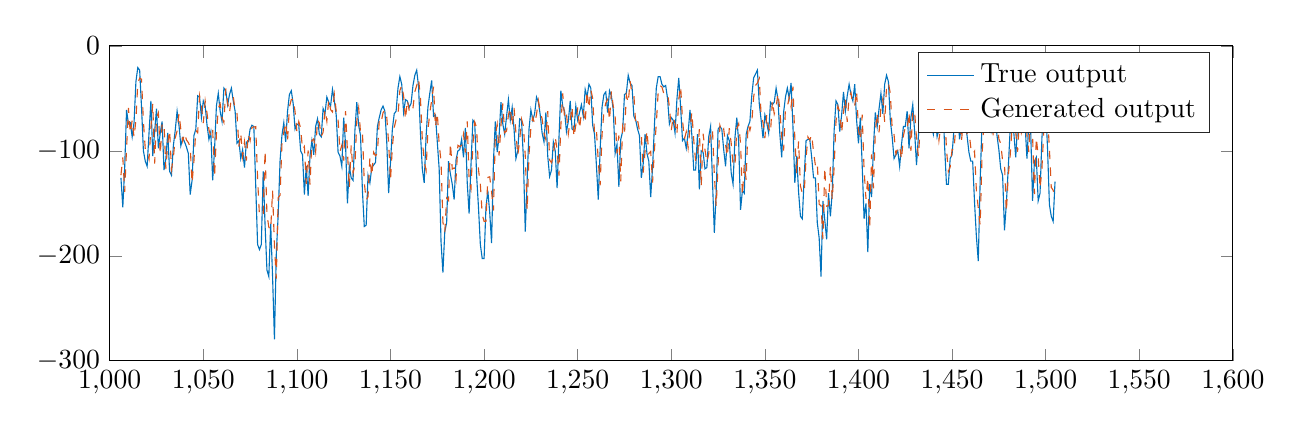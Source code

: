 % This file was created by matlab2tikz.
%
\definecolor{mycolor1}{rgb}{0.0,0.447,0.741}%
\definecolor{mycolor2}{rgb}{0.85,0.325,0.098}%
%
\begin{tikzpicture}

\begin{axis}[%
width=14.264cm,
height=4cm,
at={(0cm,0cm)},
scale only axis,
xmin=1000,
xmax=1600,
ymin=-300,
ymax=0,
axis background/.style={fill=white},
legend style={legend cell align=left, align=left, draw=white!15!black}
]
\addplot [color=mycolor1]
  table[row sep=crcr]{%
1006	-125.732\\
1007	-153.809\\
1008	-115.967\\
1009	-61.035\\
1010	-74.463\\
1011	-73.242\\
1012	-86.67\\
1013	-73.242\\
1014	-34.18\\
1015	-20.752\\
1016	-23.193\\
1017	-58.594\\
1018	-100.098\\
1019	-109.863\\
1020	-114.746\\
1021	-83.008\\
1022	-52.49\\
1023	-104.98\\
1024	-81.787\\
1025	-59.814\\
1026	-97.656\\
1027	-83.008\\
1028	-72.021\\
1029	-118.408\\
1030	-107.422\\
1031	-83.008\\
1032	-119.629\\
1033	-123.291\\
1034	-95.215\\
1035	-80.566\\
1036	-62.256\\
1037	-75.684\\
1038	-95.215\\
1039	-87.891\\
1040	-91.553\\
1041	-96.436\\
1042	-102.539\\
1043	-141.602\\
1044	-128.174\\
1045	-85.449\\
1046	-79.346\\
1047	-47.607\\
1048	-48.828\\
1049	-68.359\\
1050	-52.49\\
1051	-57.373\\
1052	-75.684\\
1053	-89.111\\
1054	-81.787\\
1055	-128.174\\
1056	-98.877\\
1057	-57.373\\
1058	-45.166\\
1059	-62.256\\
1060	-72.021\\
1061	-40.283\\
1062	-42.725\\
1063	-56.152\\
1064	-46.387\\
1065	-40.283\\
1066	-52.49\\
1067	-62.256\\
1068	-92.773\\
1069	-90.332\\
1070	-107.422\\
1071	-98.877\\
1072	-115.967\\
1073	-91.553\\
1074	-91.553\\
1075	-79.346\\
1076	-75.684\\
1077	-76.904\\
1078	-133.057\\
1079	-189.209\\
1080	-194.092\\
1081	-189.209\\
1082	-119.629\\
1083	-170.898\\
1084	-213.623\\
1085	-219.727\\
1086	-169.678\\
1087	-219.727\\
1088	-279.541\\
1089	-197.754\\
1090	-161.133\\
1091	-109.863\\
1092	-85.449\\
1093	-73.242\\
1094	-91.553\\
1095	-62.256\\
1096	-46.387\\
1097	-42.725\\
1098	-54.932\\
1099	-79.346\\
1100	-74.463\\
1101	-75.684\\
1102	-100.098\\
1103	-103.76\\
1104	-141.602\\
1105	-114.746\\
1106	-142.822\\
1107	-104.98\\
1108	-90.332\\
1109	-103.76\\
1110	-76.904\\
1111	-69.58\\
1112	-84.229\\
1113	-86.67\\
1114	-59.814\\
1115	-64.697\\
1116	-48.828\\
1117	-53.711\\
1118	-57.373\\
1119	-41.504\\
1120	-52.49\\
1121	-65.918\\
1122	-101.318\\
1123	-104.98\\
1124	-114.746\\
1125	-68.359\\
1126	-93.994\\
1127	-150.146\\
1128	-114.746\\
1129	-125.732\\
1130	-128.174\\
1131	-80.566\\
1132	-53.711\\
1133	-75.684\\
1134	-85.449\\
1135	-137.939\\
1136	-172.119\\
1137	-170.898\\
1138	-123.291\\
1139	-130.615\\
1140	-115.967\\
1141	-113.525\\
1142	-111.084\\
1143	-76.904\\
1144	-68.359\\
1145	-61.035\\
1146	-57.373\\
1147	-62.256\\
1148	-91.553\\
1149	-140.381\\
1150	-111.084\\
1151	-79.346\\
1152	-64.697\\
1153	-62.256\\
1154	-40.283\\
1155	-29.297\\
1156	-36.621\\
1157	-63.477\\
1158	-51.27\\
1159	-52.49\\
1160	-58.594\\
1161	-54.932\\
1162	-37.842\\
1163	-28.076\\
1164	-23.193\\
1165	-39.063\\
1166	-83.008\\
1167	-117.188\\
1168	-130.615\\
1169	-86.67\\
1170	-58.594\\
1171	-45.166\\
1172	-32.959\\
1173	-67.139\\
1174	-65.918\\
1175	-91.553\\
1176	-117.188\\
1177	-186.768\\
1178	-216.064\\
1179	-177.002\\
1180	-168.457\\
1181	-109.863\\
1182	-122.07\\
1183	-131.836\\
1184	-146.484\\
1185	-108.643\\
1186	-100.098\\
1187	-98.877\\
1188	-89.111\\
1189	-106.201\\
1190	-78.125\\
1191	-130.615\\
1192	-159.912\\
1193	-113.525\\
1194	-70.801\\
1195	-73.242\\
1196	-123.291\\
1197	-153.809\\
1198	-189.209\\
1199	-202.637\\
1200	-202.637\\
1201	-153.809\\
1202	-137.939\\
1203	-158.691\\
1204	-187.988\\
1205	-109.863\\
1206	-72.021\\
1207	-101.318\\
1208	-86.67\\
1209	-53.711\\
1210	-74.463\\
1211	-84.229\\
1212	-67.139\\
1213	-51.27\\
1214	-70.801\\
1215	-58.594\\
1216	-79.346\\
1217	-107.422\\
1218	-100.098\\
1219	-69.58\\
1220	-70.801\\
1221	-107.422\\
1222	-177.002\\
1223	-128.174\\
1224	-79.346\\
1225	-61.035\\
1226	-70.801\\
1227	-64.697\\
1228	-48.828\\
1229	-53.711\\
1230	-65.918\\
1231	-83.008\\
1232	-91.553\\
1233	-63.477\\
1234	-104.98\\
1235	-124.512\\
1236	-118.408\\
1237	-91.553\\
1238	-100.098\\
1239	-135.498\\
1240	-87.891\\
1241	-42.725\\
1242	-57.373\\
1243	-62.256\\
1244	-81.787\\
1245	-72.021\\
1246	-52.49\\
1247	-79.346\\
1248	-80.566\\
1249	-57.373\\
1250	-70.801\\
1251	-63.477\\
1252	-56.152\\
1253	-67.139\\
1254	-41.504\\
1255	-48.828\\
1256	-36.621\\
1257	-40.283\\
1258	-75.684\\
1259	-84.229\\
1260	-113.525\\
1261	-146.484\\
1262	-98.877\\
1263	-58.594\\
1264	-46.387\\
1265	-43.945\\
1266	-63.477\\
1267	-42.725\\
1268	-47.607\\
1269	-61.035\\
1270	-102.539\\
1271	-93.994\\
1272	-134.277\\
1273	-89.111\\
1274	-81.787\\
1275	-46.387\\
1276	-45.166\\
1277	-28.076\\
1278	-35.4\\
1279	-37.842\\
1280	-67.139\\
1281	-70.801\\
1282	-79.346\\
1283	-85.449\\
1284	-125.732\\
1285	-112.305\\
1286	-84.229\\
1287	-102.539\\
1288	-109.863\\
1289	-144.043\\
1290	-115.967\\
1291	-75.684\\
1292	-40.283\\
1293	-29.297\\
1294	-29.297\\
1295	-36.621\\
1296	-39.063\\
1297	-37.842\\
1298	-50.049\\
1299	-74.463\\
1300	-68.359\\
1301	-70.801\\
1302	-83.008\\
1303	-51.27\\
1304	-30.518\\
1305	-58.594\\
1306	-90.332\\
1307	-87.891\\
1308	-97.656\\
1309	-83.008\\
1310	-61.035\\
1311	-85.449\\
1312	-118.408\\
1313	-118.408\\
1314	-84.229\\
1315	-136.719\\
1316	-100.098\\
1317	-101.318\\
1318	-117.188\\
1319	-115.967\\
1320	-86.67\\
1321	-76.904\\
1322	-128.174\\
1323	-178.223\\
1324	-139.16\\
1325	-79.346\\
1326	-76.904\\
1327	-79.346\\
1328	-98.877\\
1329	-114.746\\
1330	-85.449\\
1331	-90.332\\
1332	-120.85\\
1333	-131.836\\
1334	-87.891\\
1335	-68.359\\
1336	-91.553\\
1337	-156.25\\
1338	-137.939\\
1339	-140.381\\
1340	-84.229\\
1341	-76.904\\
1342	-72.021\\
1343	-47.607\\
1344	-30.518\\
1345	-26.855\\
1346	-23.193\\
1347	-54.932\\
1348	-70.801\\
1349	-87.891\\
1350	-65.918\\
1351	-73.242\\
1352	-83.008\\
1353	-53.711\\
1354	-56.152\\
1355	-53.711\\
1356	-40.283\\
1357	-51.27\\
1358	-84.229\\
1359	-106.201\\
1360	-63.477\\
1361	-48.828\\
1362	-40.283\\
1363	-50.049\\
1364	-35.4\\
1365	-76.904\\
1366	-130.615\\
1367	-104.98\\
1368	-139.16\\
1369	-162.354\\
1370	-164.795\\
1371	-124.512\\
1372	-90.332\\
1373	-89.111\\
1374	-89.111\\
1375	-106.201\\
1376	-125.732\\
1377	-125.732\\
1378	-168.457\\
1379	-183.105\\
1380	-219.727\\
1381	-147.705\\
1382	-166.016\\
1383	-184.326\\
1384	-140.381\\
1385	-162.354\\
1386	-139.16\\
1387	-80.566\\
1388	-52.49\\
1389	-56.152\\
1390	-81.787\\
1391	-65.918\\
1392	-43.945\\
1393	-62.256\\
1394	-47.607\\
1395	-36.621\\
1396	-46.387\\
1397	-52.49\\
1398	-36.621\\
1399	-70.801\\
1400	-92.773\\
1401	-68.359\\
1402	-114.746\\
1403	-164.795\\
1404	-150.146\\
1405	-196.533\\
1406	-131.836\\
1407	-144.043\\
1408	-96.436\\
1409	-63.477\\
1410	-76.904\\
1411	-59.814\\
1412	-45.166\\
1413	-64.697\\
1414	-36.621\\
1415	-28.076\\
1416	-34.18\\
1417	-70.801\\
1418	-86.67\\
1419	-107.422\\
1420	-103.76\\
1421	-100.098\\
1422	-114.746\\
1423	-93.994\\
1424	-76.904\\
1425	-76.904\\
1426	-62.256\\
1427	-97.656\\
1428	-68.359\\
1429	-56.152\\
1430	-81.787\\
1431	-113.525\\
1432	-86.67\\
1433	-65.918\\
1434	-56.152\\
1435	-65.918\\
1436	-45.166\\
1437	-45.166\\
1438	-59.814\\
1439	-75.684\\
1440	-84.229\\
1441	-65.918\\
1442	-86.67\\
1443	-79.346\\
1444	-47.607\\
1445	-50.049\\
1446	-95.215\\
1447	-131.836\\
1448	-131.836\\
1449	-107.422\\
1450	-103.76\\
1451	-79.346\\
1452	-76.904\\
1453	-61.035\\
1454	-89.111\\
1455	-75.684\\
1456	-50.049\\
1457	-74.463\\
1458	-85.449\\
1459	-101.318\\
1460	-109.863\\
1461	-109.863\\
1462	-148.926\\
1463	-181.885\\
1464	-205.078\\
1465	-129.395\\
1466	-73.242\\
1467	-47.607\\
1468	-34.18\\
1469	-54.932\\
1470	-46.387\\
1471	-80.566\\
1472	-72.021\\
1473	-64.697\\
1474	-85.449\\
1475	-98.877\\
1476	-117.188\\
1477	-123.291\\
1478	-175.781\\
1479	-150.146\\
1480	-117.188\\
1481	-80.566\\
1482	-80.566\\
1483	-83.008\\
1484	-106.201\\
1485	-75.684\\
1486	-79.346\\
1487	-74.463\\
1488	-42.725\\
1489	-74.463\\
1490	-107.422\\
1491	-73.242\\
1492	-80.566\\
1493	-147.705\\
1494	-109.863\\
1495	-106.201\\
1496	-147.705\\
1497	-140.381\\
1498	-87.891\\
1499	-56.152\\
1500	-58.594\\
1501	-97.656\\
1502	-151.367\\
1503	-162.354\\
1504	-167.236\\
1505	-129.395\\
};
\addlegendentry{True output}

\addplot [color=mycolor2, dashed]
  table[row sep=crcr]{%
1006	-123.151\\
1007	-106.398\\
1008	-139.181\\
1009	-98.031\\
1010	-59.166\\
1011	-83.275\\
1012	-70.819\\
1013	-87.262\\
1014	-70.38\\
1015	-35.43\\
1016	-30.858\\
1017	-31.855\\
1018	-72.032\\
1019	-98.345\\
1020	-101.058\\
1021	-107.974\\
1022	-78.308\\
1023	-55.266\\
1024	-112.182\\
1025	-68.371\\
1026	-63.818\\
1027	-103.369\\
1028	-74.477\\
1029	-73.684\\
1030	-117.403\\
1031	-92.578\\
1032	-80.341\\
1033	-117.69\\
1034	-106.591\\
1035	-87.732\\
1036	-81.207\\
1037	-64.388\\
1038	-79.834\\
1039	-90.838\\
1040	-83.119\\
1041	-89.674\\
1042	-92.179\\
1043	-96.109\\
1044	-130.599\\
1045	-109.569\\
1046	-80.448\\
1047	-82.819\\
1048	-47.607\\
1049	-57.507\\
1050	-73.684\\
1051	-52.535\\
1052	-64.424\\
1053	-79.898\\
1054	-85.801\\
1055	-79.458\\
1056	-124.592\\
1057	-84.069\\
1058	-59.583\\
1059	-55.287\\
1060	-68.428\\
1061	-72.971\\
1062	-40.728\\
1063	-54.175\\
1064	-63.778\\
1065	-49.131\\
1066	-48.192\\
1067	-61.825\\
1068	-64.525\\
1069	-95.885\\
1070	-83.002\\
1071	-105.335\\
1072	-91.431\\
1073	-109.26\\
1074	-84.037\\
1075	-90.465\\
1076	-77.594\\
1077	-77.321\\
1078	-77.002\\
1079	-126.378\\
1080	-161.937\\
1081	-159.484\\
1082	-159.714\\
1083	-99.829\\
1084	-160.432\\
1085	-172.738\\
1086	-175.358\\
1087	-137.935\\
1088	-190.373\\
1089	-221.826\\
1090	-144.666\\
1091	-142.328\\
1092	-94.072\\
1093	-82.103\\
1094	-72.819\\
1095	-90.465\\
1096	-58.125\\
1097	-51.277\\
1098	-50.358\\
1099	-62.488\\
1100	-81.925\\
1101	-72.181\\
1102	-78.459\\
1103	-98.775\\
1104	-95.88\\
1105	-131.501\\
1106	-99.694\\
1107	-132.301\\
1108	-90.277\\
1109	-88.693\\
1110	-100.953\\
1111	-70.654\\
1112	-73.389\\
1113	-86.23\\
1114	-82.335\\
1115	-60.809\\
1116	-71.904\\
1117	-51.386\\
1118	-60.833\\
1119	-63.028\\
1120	-46.296\\
1121	-61.979\\
1122	-70.05\\
1123	-100.924\\
1124	-94.623\\
1125	-109.288\\
1126	-62.318\\
1127	-100.557\\
1128	-135.824\\
1129	-94.919\\
1130	-121.223\\
1131	-113.537\\
1132	-71.831\\
1133	-59.049\\
1134	-82.827\\
1135	-81.14\\
1136	-130.348\\
1137	-146.954\\
1138	-143.743\\
1139	-106.062\\
1140	-124.026\\
1141	-101.465\\
1142	-104.745\\
1143	-102.556\\
1144	-70.587\\
1145	-73.106\\
1146	-63.8\\
1147	-61.129\\
1148	-67.864\\
1149	-92.543\\
1150	-127.992\\
1151	-96.113\\
1152	-77.728\\
1153	-70.201\\
1154	-66.056\\
1155	-42.689\\
1156	-37.606\\
1157	-47.422\\
1158	-70.274\\
1159	-51.791\\
1160	-61.614\\
1161	-64.099\\
1162	-59.344\\
1163	-43.769\\
1164	-37.827\\
1165	-31.173\\
1166	-50.088\\
1167	-89.462\\
1168	-109.658\\
1169	-118.559\\
1170	-80.264\\
1171	-63.77\\
1172	-51.962\\
1173	-38.906\\
1174	-77.468\\
1175	-63.766\\
1176	-93.524\\
1177	-110.066\\
1178	-168.008\\
1179	-177.789\\
1180	-145.079\\
1181	-147.441\\
1182	-92.48\\
1183	-117.381\\
1184	-116.23\\
1185	-127.204\\
1186	-94.785\\
1187	-95.886\\
1188	-94.949\\
1189	-84.165\\
1190	-101.747\\
1191	-71.951\\
1192	-127.939\\
1193	-136.254\\
1194	-94.744\\
1195	-72.603\\
1196	-78.134\\
1197	-117.757\\
1198	-131.984\\
1199	-160.704\\
1200	-167.251\\
1201	-167.064\\
1202	-125.362\\
1203	-124.782\\
1204	-139.081\\
1205	-156.837\\
1206	-85.62\\
1207	-75.017\\
1208	-104.449\\
1209	-76.131\\
1210	-54.985\\
1211	-82.79\\
1212	-81.115\\
1213	-65.949\\
1214	-58.798\\
1215	-76.869\\
1216	-59.06\\
1217	-82.995\\
1218	-104.435\\
1219	-90.261\\
1220	-69.846\\
1221	-76.373\\
1222	-105.063\\
1223	-156.819\\
1224	-103.52\\
1225	-77.906\\
1226	-68.15\\
1227	-74.283\\
1228	-65.482\\
1229	-52.155\\
1230	-62.823\\
1231	-69.637\\
1232	-83.204\\
1233	-89.264\\
1234	-62.343\\
1235	-108.711\\
1236	-111.303\\
1237	-105.114\\
1238	-86.723\\
1239	-98.904\\
1240	-123.675\\
1241	-76.209\\
1242	-45.33\\
1243	-68.858\\
1244	-64.603\\
1245	-83.784\\
1246	-70.87\\
1247	-57.638\\
1248	-86.899\\
1249	-75.51\\
1250	-58.735\\
1251	-79.184\\
1252	-63.458\\
1253	-60.83\\
1254	-73.513\\
1255	-43.05\\
1256	-59.779\\
1257	-41.695\\
1258	-49.891\\
1259	-83.236\\
1260	-79.563\\
1261	-109.964\\
1262	-133.006\\
1263	-84.691\\
1264	-62.833\\
1265	-54.533\\
1266	-51.0\\
1267	-71.151\\
1268	-43.44\\
1269	-57.551\\
1270	-67.135\\
1271	-102.375\\
1272	-85.321\\
1273	-129.117\\
1274	-76.95\\
1275	-84.129\\
1276	-46.972\\
1277	-54.314\\
1278	-33.625\\
1279	-45.565\\
1280	-46.119\\
1281	-74.523\\
1282	-70.804\\
1283	-80.952\\
1284	-84.736\\
1285	-120.695\\
1286	-100.178\\
1287	-80.794\\
1288	-102.691\\
1289	-100.616\\
1290	-130.396\\
1291	-99.105\\
1292	-74.091\\
1293	-44.063\\
1294	-37.975\\
1295	-39.1\\
1296	-45.567\\
1297	-46.236\\
1298	-45.57\\
1299	-57.898\\
1300	-80.414\\
1301	-67.722\\
1302	-73.998\\
1303	-84.397\\
1304	-50.849\\
1305	-38.443\\
1306	-70.785\\
1307	-88.849\\
1308	-82.079\\
1309	-97.332\\
1310	-78.898\\
1311	-63.392\\
1312	-89.788\\
1313	-109.801\\
1314	-105.441\\
1315	-79.362\\
1316	-134.003\\
1317	-83.749\\
1318	-98.982\\
1319	-110.835\\
1320	-102.986\\
1321	-81.611\\
1322	-79.411\\
1323	-122.955\\
1324	-152.921\\
1325	-113.182\\
1326	-75.923\\
1327	-82.258\\
1328	-79.219\\
1329	-94.384\\
1330	-105.385\\
1331	-78.475\\
1332	-92.605\\
1333	-112.966\\
1334	-114.872\\
1335	-78.976\\
1336	-74.241\\
1337	-93.054\\
1338	-142.304\\
1339	-112.7\\
1340	-127.615\\
1341	-74.459\\
1342	-80.57\\
1343	-73.144\\
1344	-48.608\\
1345	-37.697\\
1346	-35.465\\
1347	-31.039\\
1348	-66.46\\
1349	-72.907\\
1350	-87.992\\
1351	-65.577\\
1352	-78.176\\
1353	-82.977\\
1354	-52.341\\
1355	-64.956\\
1356	-58.425\\
1357	-45.229\\
1358	-61.147\\
1359	-86.578\\
1360	-99.786\\
1361	-59.207\\
1362	-58.306\\
1363	-48.95\\
1364	-58.307\\
1365	-38.808\\
1366	-87.88\\
1367	-121.629\\
1368	-91.075\\
1369	-133.597\\
1370	-140.308\\
1371	-140.317\\
1372	-106.897\\
1373	-86.764\\
1374	-89.811\\
1375	-84.78\\
1376	-101.154\\
1377	-114.053\\
1378	-110.965\\
1379	-150.934\\
1380	-152.303\\
1381	-183.794\\
1382	-115.817\\
1383	-152.747\\
1384	-152.342\\
1385	-114.747\\
1386	-146.481\\
1387	-115.384\\
1388	-71.757\\
1389	-57.624\\
1390	-63.074\\
1391	-83.287\\
1392	-62.917\\
1393	-50.264\\
1394	-72.499\\
1395	-48.695\\
1396	-44.726\\
1397	-56.765\\
1398	-56.62\\
1399	-43.238\\
1400	-80.025\\
1401	-89.794\\
1402	-65.681\\
1403	-118.303\\
1404	-145.812\\
1405	-125.55\\
1406	-174.381\\
1407	-103.354\\
1408	-135.708\\
1409	-81.607\\
1410	-63.882\\
1411	-82.506\\
1412	-58.815\\
1413	-50.469\\
1414	-72.527\\
1415	-39.071\\
1416	-35.266\\
1417	-45.281\\
1418	-78.519\\
1419	-84.525\\
1420	-103.207\\
1421	-97.466\\
1422	-94.944\\
1423	-108.464\\
1424	-85.666\\
1425	-77.328\\
1426	-79.457\\
1427	-63.156\\
1428	-100.15\\
1429	-61.152\\
1430	-62.888\\
1431	-87.656\\
1432	-105.159\\
1433	-78.105\\
1434	-69.827\\
1435	-62.58\\
1436	-70.812\\
1437	-46.942\\
1438	-53.936\\
1439	-67.212\\
1440	-75.947\\
1441	-83.22\\
1442	-66.795\\
1443	-89.872\\
1444	-75.56\\
1445	-50.043\\
1446	-60.663\\
1447	-97.956\\
1448	-119.783\\
1449	-115.224\\
1450	-98.84\\
1451	-99.809\\
1452	-76.207\\
1453	-78.237\\
1454	-63.267\\
1455	-90.768\\
1456	-72.367\\
1457	-52.743\\
1458	-83.323\\
1459	-81.02\\
1460	-96.834\\
1461	-103.109\\
1462	-100.398\\
1463	-138.34\\
1464	-154.365\\
1465	-171.012\\
1466	-105.018\\
1467	-72.445\\
1468	-53.508\\
1469	-40.685\\
1470	-63.354\\
1471	-48.694\\
1472	-87.688\\
1473	-68.792\\
1474	-68.516\\
1475	-88.716\\
1476	-92.998\\
1477	-109.603\\
1478	-111.772\\
1479	-158.248\\
1480	-123.806\\
1481	-105.795\\
1482	-78.832\\
1483	-81.835\\
1484	-82.211\\
1485	-100.87\\
1486	-69.448\\
1487	-82.887\\
1488	-75.652\\
1489	-42.606\\
1490	-84.802\\
1491	-101.178\\
1492	-66.457\\
1493	-85.202\\
1494	-141.302\\
1495	-87.473\\
1496	-105.265\\
1497	-135.855\\
1498	-117.246\\
1499	-80.108\\
1500	-61.423\\
1501	-65.528\\
1502	-98.378\\
1503	-134.829\\
1504	-137.517\\
1505	-144.251\\
};
\addlegendentry{Generated output}

\end{axis}
\end{tikzpicture}%
